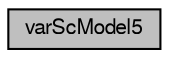 digraph G
{
  bgcolor="transparent";
  edge [fontname="FreeSans",fontsize="10",labelfontname="FreeSans",labelfontsize="10"];
  node [fontname="FreeSans",fontsize="10",shape=record];
  Node1 [label="varScModel5",height=0.2,width=0.4,color="black", fillcolor="grey75", style="filled" fontcolor="black"];
}
